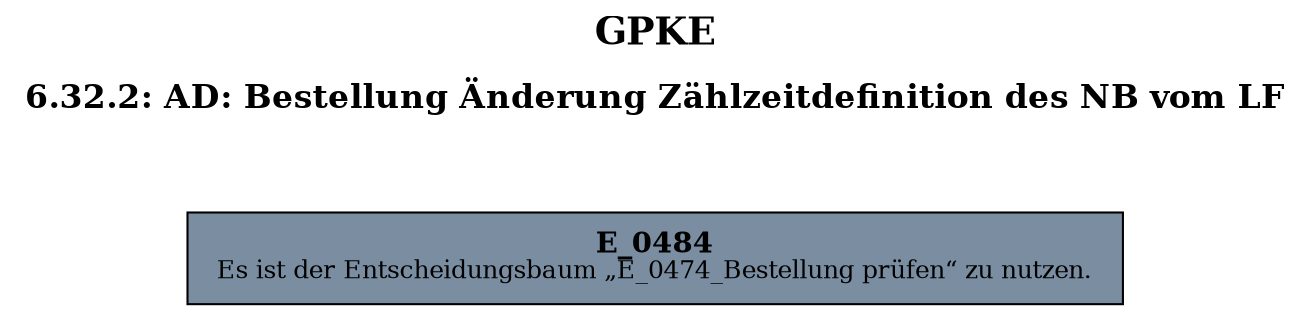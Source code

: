 digraph D {
    labelloc="t";
    label=<<B><FONT POINT-SIZE="18">GPKE</FONT></B><BR/><BR/><B><FONT POINT-SIZE="16">6.32.2: AD: Bestellung Änderung Zählzeitdefinition des NB vom LF</FONT></B><BR/><BR/><BR/><BR/>>;
    ratio="compress";
    concentrate=true;
    pack=true;
    rankdir=TB;
    packmode="array";
    size="20,20";
    "Empty" [margin="0.2,0.12", shape=box, style=filled, fillcolor="#7a8da1", label=<<B>E_0484</B><BR align="center"/><FONT point-size="12">Es ist der Entscheidungsbaum „E_0474_Bestellung prüfen“ zu nutzen.</FONT><BR align="center"/>>];


    bgcolor="transparent";
}